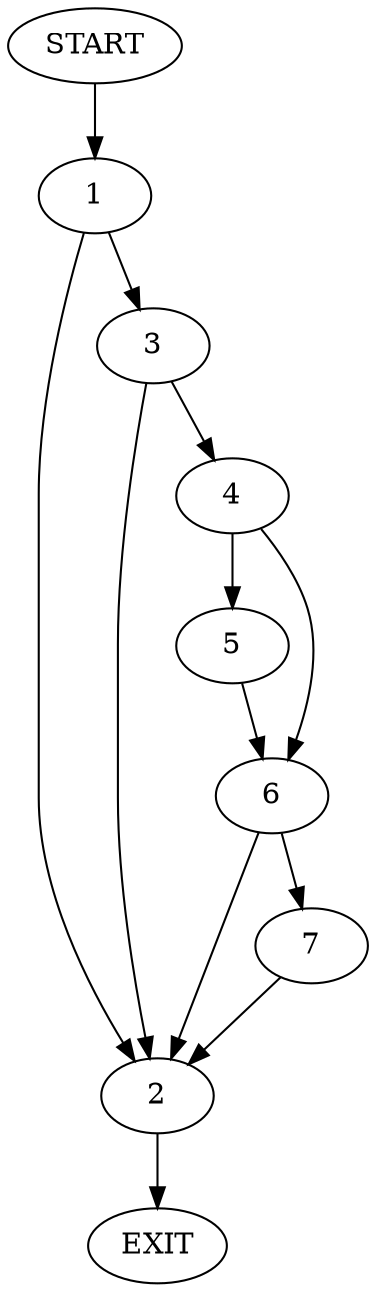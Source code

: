 digraph {
0 [label="START"]
8 [label="EXIT"]
0 -> 1
1 -> 2
1 -> 3
2 -> 8
3 -> 4
3 -> 2
4 -> 5
4 -> 6
6 -> 2
6 -> 7
5 -> 6
7 -> 2
}
